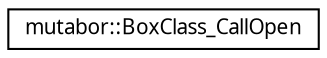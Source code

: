 digraph "Grafische Darstellung der Klassenhierarchie"
{
  edge [fontname="Sans",fontsize="10",labelfontname="Sans",labelfontsize="10"];
  node [fontname="Sans",fontsize="10",shape=record];
  rankdir="LR";
  Node0 [label="mutabor::BoxClass_CallOpen",height=0.2,width=0.4,color="black", fillcolor="white", style="filled",URL="$dd/d0d/structmutabor_1_1BoxClass__CallOpen.html"];
}
